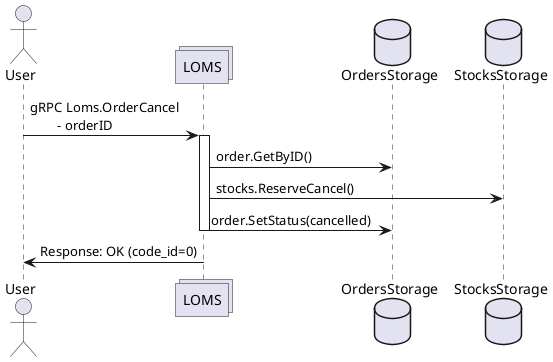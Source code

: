 @startuml

actor User as u
collections LOMS as l
database OrdersStorage as os
database StocksStorage as ss

u -> l : gRPC Loms.OrderCancel\n\t- orderID
activate l

l -> os : order.GetByID()
l -> ss : stocks.ReserveCancel()
l -> os : order.SetStatus(cancelled)
deactivate l

l -> u : Response: OK (code_id=0)

@enduml

